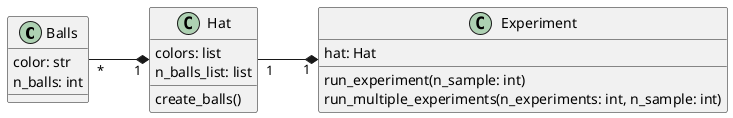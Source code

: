 @startuml

left to right direction

class Balls{
color: str
n_balls: int
}

class Hat{
colors: list
n_balls_list: list
create_balls()
}

class Experiment{
hat: Hat
run_experiment(n_sample: int)
run_multiple_experiments(n_experiments: int, n_sample: int)
}

Balls "*" --*  "1" Hat
Hat "1" --* "1" Experiment

@enduml